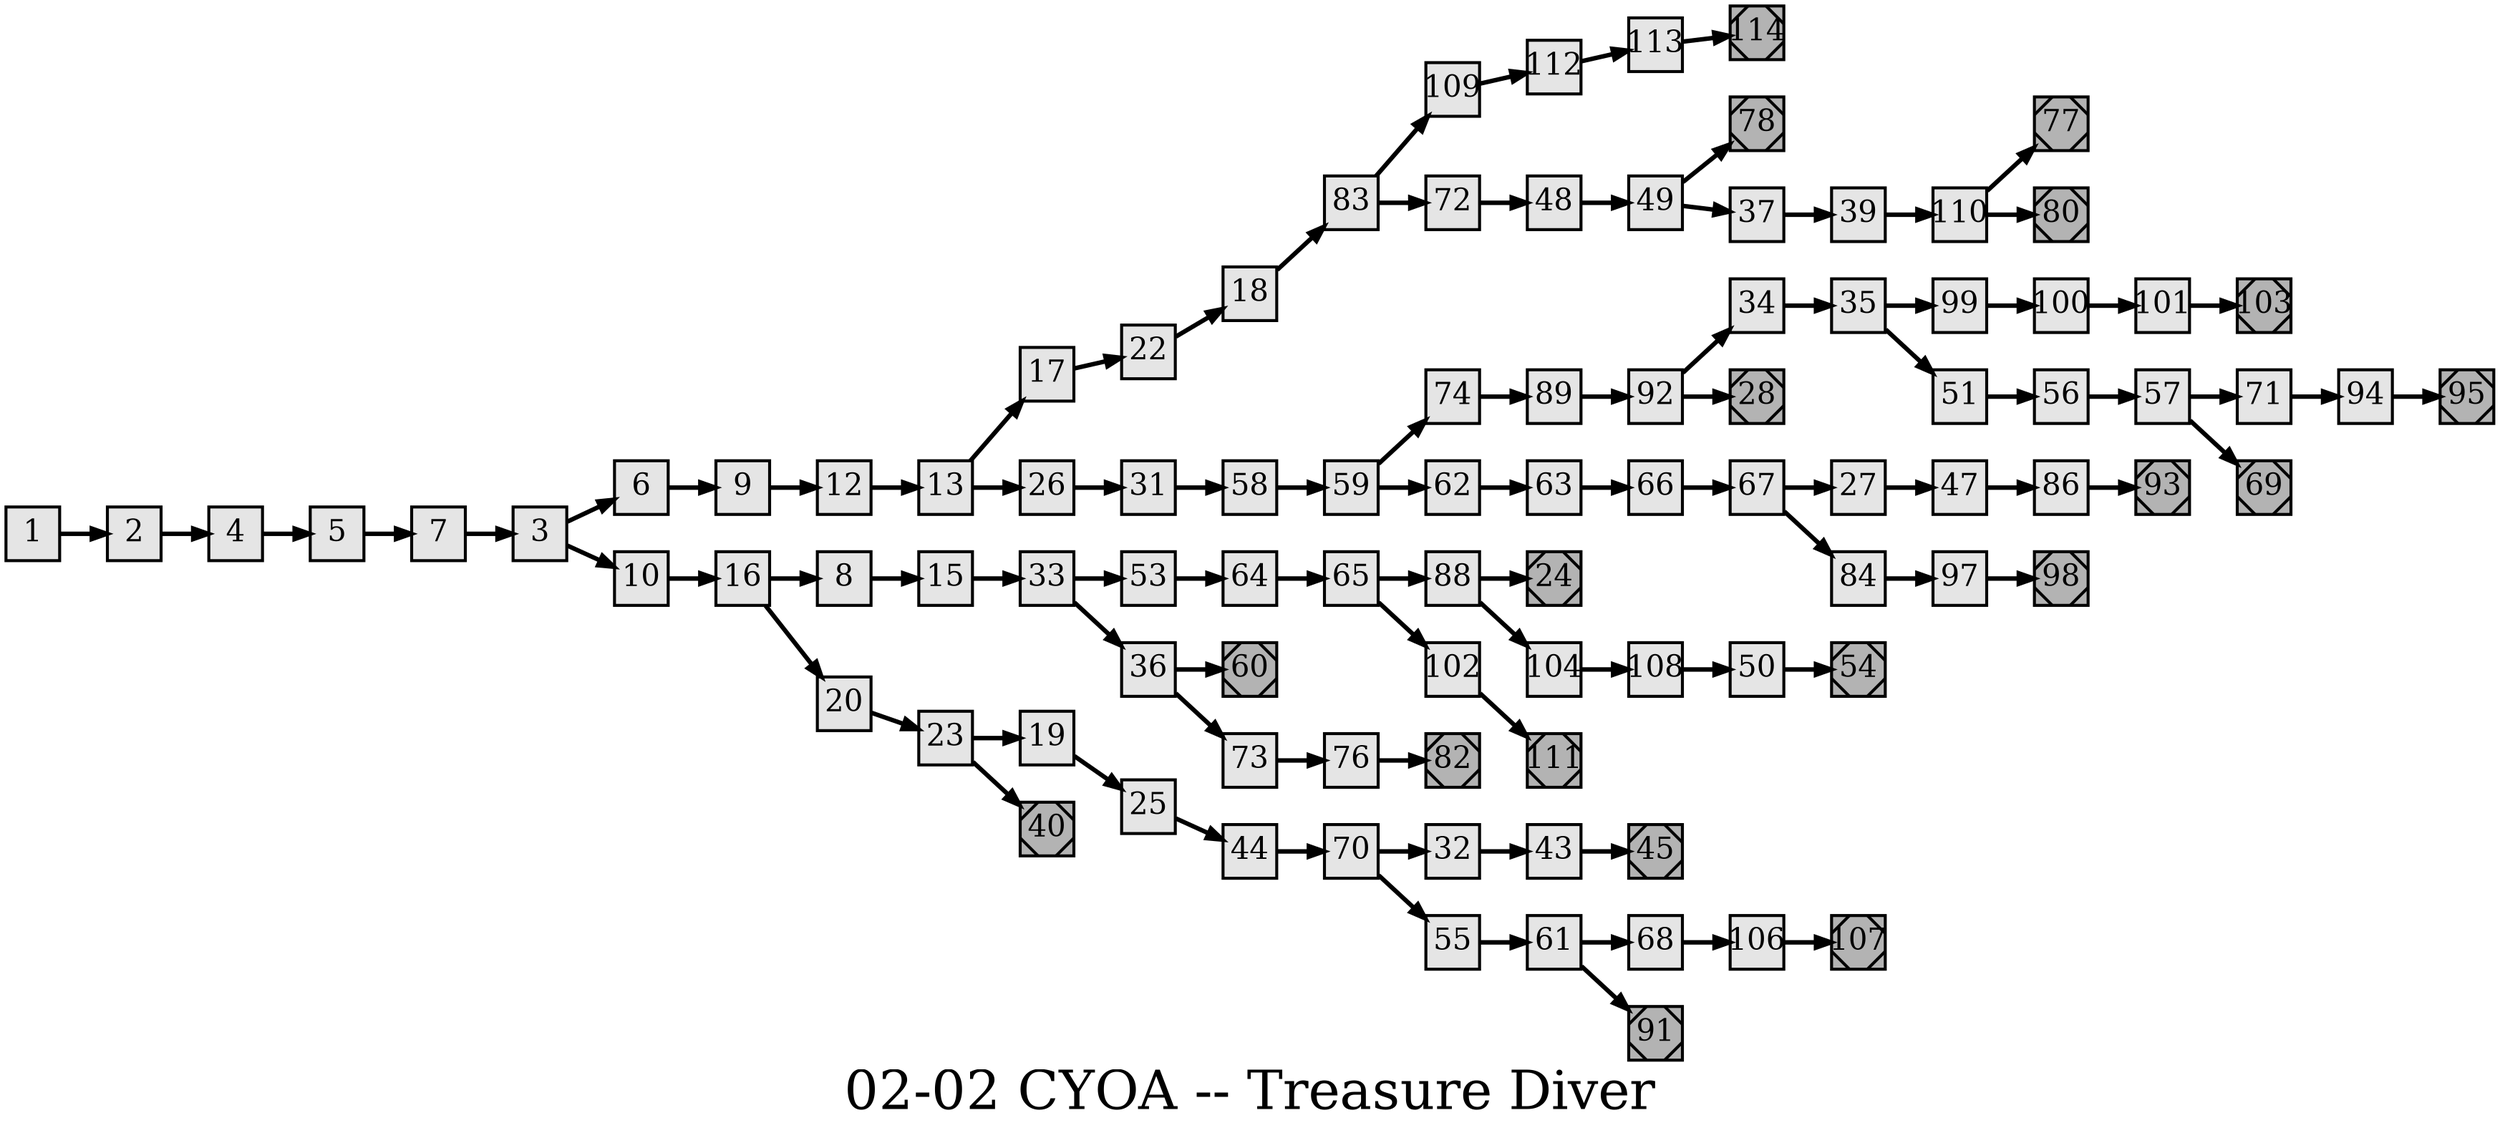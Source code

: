 digraph g{
  graph [ label="02-02 CYOA -- Treasure Diver" rankdir=LR, ordering=out, fontsize=36, nodesep="0.35", ranksep="0.45"];
  node  [shape=rect, penwidth=2, fontsize=20, style=filled, fillcolor=grey90, margin="0,0", labelfloat=true, regular=true, fixedsize=true];
  edge  [labelfloat=true, penwidth=3, fontsize=12];
  // ---;
  // group  : Katz;
  // id     : 02-02;
  // gbid   : 540;
  // series : CYOA;
  // title  : Treasure Diver;
  // author : Julius Goodman;
  // credit:;
  // - name : Cindy Lam;
  // role : encoder;
  // date : 2018-03-16;
  // - name : Jeremy Douglass;
  // role : editor;
  // date : 2018-05-04;
  // render:;
  // - name   : small;
  // styles : gvStyles.txt;
  // engine : dot;
  // comment: >;
  
  // ---;
  
  // From | To | Label;
  
  1 -> 2;
  2 -> 4;
  3 -> 6;
  3 -> 10;
  4 -> 5;
  5 -> 7;
  6 -> 9;
  7 -> 3;
  8 -> 15;
  9 -> 12;
  10 -> 16;
  12 -> 13;
  13 -> 17;
  13 -> 26;
  15 -> 33;
  16 -> 8;
  16 -> 20;
  17 -> 22;
  18 -> 83;
  19 -> 25;
  20 -> 23;
  22 -> 18;
  23 -> 19;
  23 -> 40;
  24	[ xlabel="E", shape=Msquare, fontsize=20, fillcolor=grey70, xlabel="" ];
  25 -> 44;
  26 -> 31;
  27 -> 47;
  28	[ xlabel="E", shape=Msquare, fontsize=20, fillcolor=grey70, xlabel="" ];
  31 -> 58;
  32 -> 43;
  33 -> 53;
  33 -> 36;
  34 -> 35;
  35 -> 99;
  35 -> 51;
  36 -> 60;
  36 -> 73;
  37 -> 39;
  39 -> 110;
  40	[ xlabel="E", shape=Msquare, fontsize=20, fillcolor=grey70, xlabel="" ];
  43 -> 45;
  44 -> 70;
  45	[ xlabel="E", shape=Msquare, fontsize=20, fillcolor=grey70, xlabel="" ];
  47 -> 86;
  48 -> 49;
  49 -> 78;
  49 -> 37;
  50 -> 54;
  51 -> 56;
  53 -> 64;
  54	[ xlabel="E", shape=Msquare, fontsize=20, fillcolor=grey70, xlabel="" ];
  55 -> 61;
  56 -> 57;
  57 -> 71;
  57 -> 69;
  58 -> 59;
  59 -> 74;
  59 -> 62;
  60	[ xlabel="E", shape=Msquare, fontsize=20, fillcolor=grey70, xlabel="" ];
  61 -> 68;
  61 -> 91;
  62 -> 63;
  63 -> 66;
  64 -> 65;
  65 -> 88;
  65 -> 102;
  66 -> 67;
  67 -> 27;
  67 -> 84;
  68 -> 106;
  69	[ xlabel="E", shape=Msquare, fontsize=20, fillcolor=grey70, xlabel="" ];
  70 -> 32;
  70 -> 55;
  71 -> 94;
  72 -> 48;
  73 -> 76;
  74 -> 89;
  76 -> 82;
  77	[ xlabel="E", shape=Msquare, fontsize=20, fillcolor=grey70, xlabel="" ];
  78	[ xlabel="E", shape=Msquare, fontsize=20, fillcolor=grey70, xlabel="" ];
  80	[ xlabel="E", shape=Msquare, fontsize=20, fillcolor=grey70, xlabel="" ];
  82	[ xlabel="E", shape=Msquare, fontsize=20, fillcolor=grey70, xlabel="" ];
  83 -> 109;
  83 -> 72;
  84 -> 97;
  86 -> 93;
  88 -> 24;
  88 -> 104;
  89 -> 92;
  91	[ xlabel="E", shape=Msquare, fontsize=20, fillcolor=grey70, xlabel="" ];
  92 -> 34;
  92 -> 28;
  93	[ xlabel="E", shape=Msquare, fontsize=20, fillcolor=grey70, xlabel="" ];
  94 -> 95;
  95	[ xlabel="E", shape=Msquare, fontsize=20, fillcolor=grey70, xlabel="" ];
  97 -> 98;
  98	[ xlabel="E", shape=Msquare, fontsize=20, fillcolor=grey70, xlabel="" ];
  99 -> 100;
  100 -> 101;
  101 -> 103;
  102 -> 111;
  103	[ xlabel="E", shape=Msquare, fontsize=20, fillcolor=grey70, xlabel="" ];
  104 -> 108;
  106 -> 107;
  107	[ xlabel="E", shape=Msquare, fontsize=20, fillcolor=grey70, xlabel="" ];
  108 -> 50;
  109 -> 112;
  110 -> 77;
  110 -> 80;
  111	[ xlabel="E", shape=Msquare, fontsize=20, fillcolor=grey70, xlabel="" ];
  112 -> 113;
  113 -> 114;
  114	[ xlabel="E", shape=Msquare, fontsize=20, fillcolor=grey70, xlabel="" ];

  // Illustrations;
  
  10	[ xlabel="ILL", image="illustration-full.png", xlabel="" ];
  15	[ xlabel="ILL", image="illustration-full.png", xlabel="" ];
  20	[ xlabel="ILL", image="illustration-full.png", xlabel="" ];
  28	[ xlabel="ILL", image="illustration-full.png", xlabel="" ];
  31	[ xlabel="ILL", image="illustration-full.png", xlabel="" ];
  39	[ xlabel="ILL", image="illustration-full.png", xlabel="" ];
  40	[ xlabel="ILL", image="illustration-full.png", xlabel="" ];
  43	[ xlabel="ILL", image="illustration-full.png", xlabel="" ];
  47	[ xlabel="ILL", image="illustration-full.png", xlabel="" ];
  53	[ xlabel="ILL", image="illustration-full.png", xlabel="" ];
  74	[ xlabel="ILL", image="illustration-full.png", xlabel="" ];
  78	[ xlabel="ILL", image="illustration-full.png", xlabel="" ];
  80	[ xlabel="ILL", image="illustration-full.png", xlabel="" ];
  84	[ xlabel="ILL", image="illustration-full.png", xlabel="" ];
  86	[ xlabel="ILL", image="illustration-full.png", xlabel="" ];
  91	[ xlabel="ILL", image="illustration-full.png", xlabel="" ];
  97	[ xlabel="ILL", image="illustration-full.png", xlabel="" ];
  104	[ xlabel="ILL", image="illustration-full.png", xlabel="" ];
  
  1	[ xlabel="IAFTER", image="illustration-lower.png", xlabel="" ];	// two-page bottom spread from page 0
  5	[ xlabel="IMID", image="illustration-mid.png", xlabel="" ];
  9	[ xlabel="IAFTER", image="illustration-lower.png", xlabel="" ];
  17	[ xlabel="IAFTER", image="illustration-lower.png", xlabel="" ];
  18	[ xlabel="IAFTER", image="illustration-lower.png", xlabel="" ];
  24	[ xlabel="IAFTER", image="illustration-lower.png", xlabel="" ];
  26	[ xlabel="IAFTER", image="illustration-lower.png", xlabel="" ];
  35	[ xlabel="IAFTER", image="illustration-lower.png", xlabel="" ];
  39	[ xlabel="IAFTER", image="illustration-lower.png", xlabel="" ];	// two-page bottom spread from page 38
  45	[ xlabel="IAFTER", image="illustration-lower.png", xlabel="" ];
  54	[ xlabel="IAFTER", image="illustration-lower.png", xlabel="" ];
  56	[ xlabel="IAFTER", image="illustration-lower.png", xlabel="" ];
  59	[ xlabel="IAFTER", image="illustration-lower.png", xlabel="" ];
  60	[ xlabel="IMID", image="illustration-mid.png", xlabel="" ];
  69	[ xlabel="IAFTER", image="illustration-lower.png", xlabel="" ];
  74	[ xlabel="IAFTER", image="illustration-lower.png", xlabel="" ];	// two-page bottom spread to page 75
  76	[ xlabel="IMID", image="illustration-mid.png", xlabel="" ];
  93	[ xlabel="IAFTER", image="illustration-lower.png", xlabel="" ];
  95	[ xlabel="IAFTER", image="illustration-lower.png", xlabel="" ];
  98	[ xlabel="IAFTER", image="illustration-lower.png", xlabel="" ];
  100	[ xlabel="IBEFORE", image="illustration-upper.png", xlabel="" ];	// two-page bottom spread to page 101
  106	[ xlabel="IAFTER", image="illustration-lower.png", xlabel="" ];
  112	[ xlabel="IAFTER", image="illustration-lower.png", xlabel="" ];	// two-page bottom spread to page 113
}

